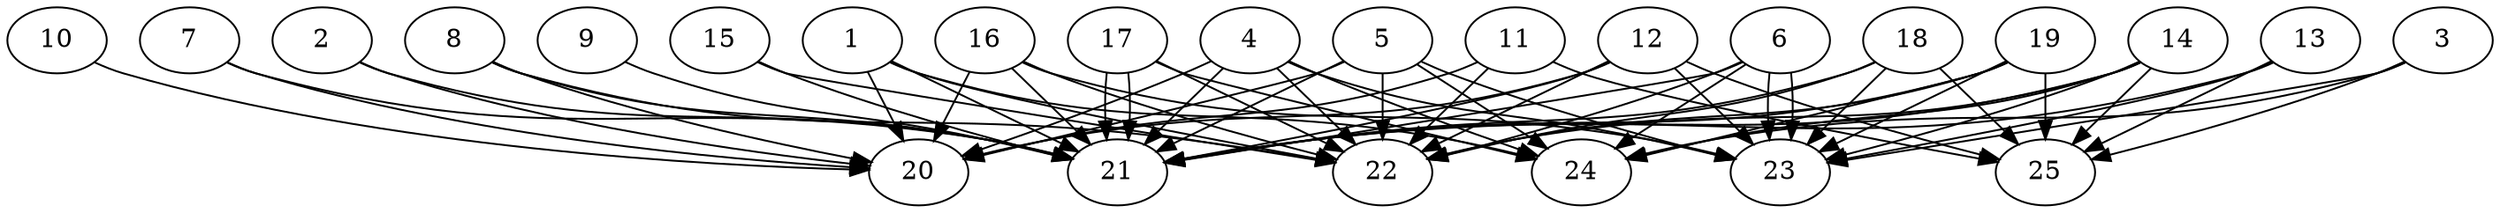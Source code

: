 // DAG automatically generated by daggen at Thu Oct  3 14:00:39 2019
// ./daggen --dot -n 25 --ccr 0.5 --fat 0.9 --regular 0.9 --density 0.9 --mindata 5242880 --maxdata 52428800 
digraph G {
  1 [size="69443584", alpha="0.14", expect_size="34721792"] 
  1 -> 20 [size ="34721792"]
  1 -> 21 [size ="34721792"]
  1 -> 22 [size ="34721792"]
  1 -> 24 [size ="34721792"]
  2 [size="20760576", alpha="0.17", expect_size="10380288"] 
  2 -> 20 [size ="10380288"]
  2 -> 21 [size ="10380288"]
  3 [size="51220480", alpha="0.03", expect_size="25610240"] 
  3 -> 23 [size ="25610240"]
  3 -> 24 [size ="25610240"]
  3 -> 25 [size ="25610240"]
  4 [size="79605760", alpha="0.11", expect_size="39802880"] 
  4 -> 20 [size ="39802880"]
  4 -> 21 [size ="39802880"]
  4 -> 22 [size ="39802880"]
  4 -> 23 [size ="39802880"]
  4 -> 24 [size ="39802880"]
  5 [size="102735872", alpha="0.05", expect_size="51367936"] 
  5 -> 20 [size ="51367936"]
  5 -> 21 [size ="51367936"]
  5 -> 22 [size ="51367936"]
  5 -> 23 [size ="51367936"]
  5 -> 24 [size ="51367936"]
  6 [size="73791488", alpha="0.00", expect_size="36895744"] 
  6 -> 21 [size ="36895744"]
  6 -> 22 [size ="36895744"]
  6 -> 23 [size ="36895744"]
  6 -> 23 [size ="36895744"]
  6 -> 24 [size ="36895744"]
  7 [size="35934208", alpha="0.13", expect_size="17967104"] 
  7 -> 20 [size ="17967104"]
  7 -> 21 [size ="17967104"]
  8 [size="82804736", alpha="0.02", expect_size="41402368"] 
  8 -> 20 [size ="41402368"]
  8 -> 21 [size ="41402368"]
  8 -> 22 [size ="41402368"]
  9 [size="53032960", alpha="0.19", expect_size="26516480"] 
  9 -> 21 [size ="26516480"]
  10 [size="41129984", alpha="0.18", expect_size="20564992"] 
  10 -> 20 [size ="20564992"]
  11 [size="77547520", alpha="0.05", expect_size="38773760"] 
  11 -> 20 [size ="38773760"]
  11 -> 22 [size ="38773760"]
  11 -> 25 [size ="38773760"]
  12 [size="50044928", alpha="0.03", expect_size="25022464"] 
  12 -> 20 [size ="25022464"]
  12 -> 21 [size ="25022464"]
  12 -> 22 [size ="25022464"]
  12 -> 23 [size ="25022464"]
  12 -> 25 [size ="25022464"]
  13 [size="34639872", alpha="0.10", expect_size="17319936"] 
  13 -> 21 [size ="17319936"]
  13 -> 23 [size ="17319936"]
  13 -> 25 [size ="17319936"]
  14 [size="47466496", alpha="0.09", expect_size="23733248"] 
  14 -> 21 [size ="23733248"]
  14 -> 22 [size ="23733248"]
  14 -> 23 [size ="23733248"]
  14 -> 24 [size ="23733248"]
  14 -> 25 [size ="23733248"]
  15 [size="99309568", alpha="0.15", expect_size="49654784"] 
  15 -> 21 [size ="49654784"]
  15 -> 22 [size ="49654784"]
  16 [size="28180480", alpha="0.07", expect_size="14090240"] 
  16 -> 20 [size ="14090240"]
  16 -> 21 [size ="14090240"]
  16 -> 22 [size ="14090240"]
  16 -> 23 [size ="14090240"]
  17 [size="28708864", alpha="0.16", expect_size="14354432"] 
  17 -> 21 [size ="14354432"]
  17 -> 21 [size ="14354432"]
  17 -> 22 [size ="14354432"]
  17 -> 24 [size ="14354432"]
  18 [size="91959296", alpha="0.04", expect_size="45979648"] 
  18 -> 21 [size ="45979648"]
  18 -> 22 [size ="45979648"]
  18 -> 23 [size ="45979648"]
  18 -> 25 [size ="45979648"]
  19 [size="103000064", alpha="0.04", expect_size="51500032"] 
  19 -> 21 [size ="51500032"]
  19 -> 22 [size ="51500032"]
  19 -> 23 [size ="51500032"]
  19 -> 24 [size ="51500032"]
  19 -> 25 [size ="51500032"]
  20 [size="99676160", alpha="0.09", expect_size="49838080"] 
  21 [size="90013696", alpha="0.07", expect_size="45006848"] 
  22 [size="21516288", alpha="0.08", expect_size="10758144"] 
  23 [size="38012928", alpha="0.16", expect_size="19006464"] 
  24 [size="86941696", alpha="0.20", expect_size="43470848"] 
  25 [size="35147776", alpha="0.03", expect_size="17573888"] 
}
